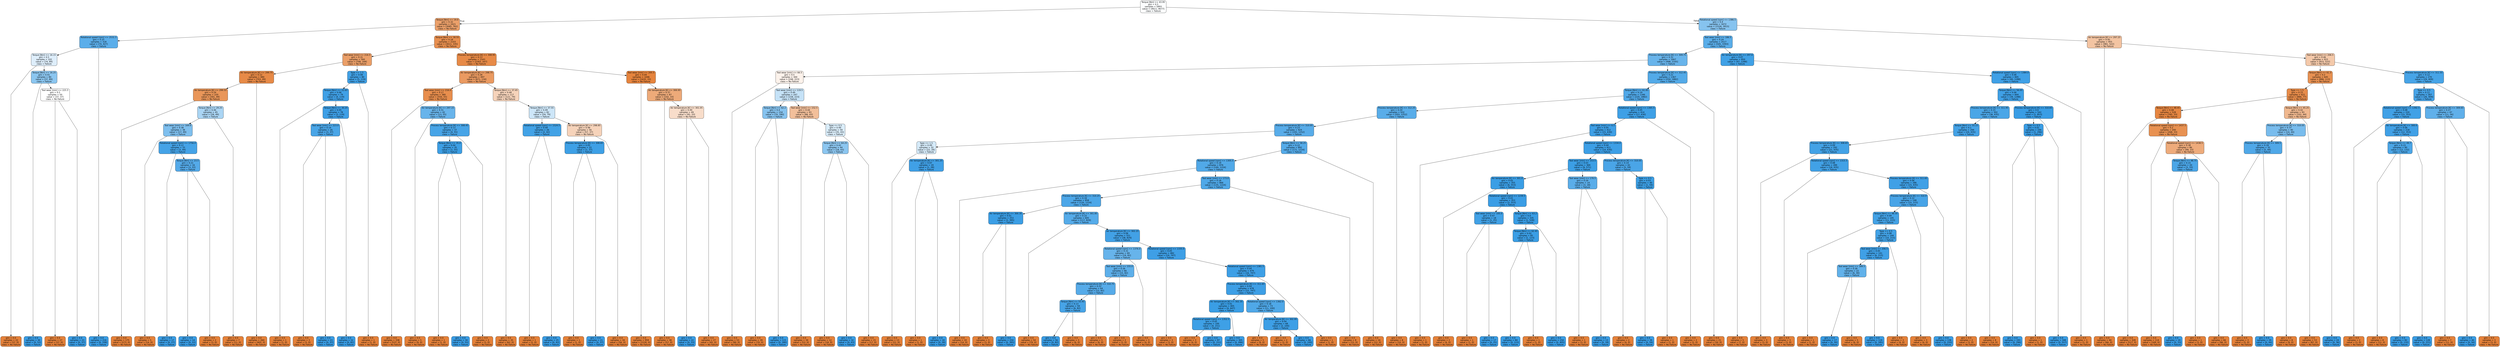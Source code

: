 digraph Tree {
node [shape=box, style="filled, rounded", color="black", fontname="helvetica"] ;
graph [ranksep=equally, splines=polyline] ;
edge [fontname="helvetica"] ;
0 [label="Torque [Nm] <= 43.95\ngini = 0.5\nsamples = 5893\nvalue = [4611, 4677]\nclass = Failure", fillcolor="#fcfeff"] ;
1 [label="Torque [Nm] <= 19.0\ngini = 0.32\nsamples = 2421\nvalue = [3085, 762]\nclass = No Failure", fillcolor="#eba06a"] ;
0 -> 1 [labeldistance=2.5, labelangle=45, headlabel="True"] ;
2 [label="Rotational speed [rpm] <= 2531.5\ngini = 0.25\nsamples = 318\nvalue = [74, 427]\nclass = Failure", fillcolor="#5baeea"] ;
1 -> 2 ;
3 [label="Torque [Nm] <= 16.15\ngini = 0.5\nsamples = 102\nvalue = [74, 89]\nclass = Failure", fillcolor="#deeefb"] ;
2 -> 3 ;
4 [label="gini = 0.0\nsamples = 22\nvalue = [37, 0]\nclass = No Failure", fillcolor="#e58139"] ;
3 -> 4 ;
5 [label="Torque [Nm] <= 16.25\ngini = 0.41\nsamples = 80\nvalue = [37, 89]\nclass = Failure", fillcolor="#8bc6f0"] ;
3 -> 5 ;
6 [label="gini = 0.0\nsamples = 30\nvalue = [0, 52]\nclass = Failure", fillcolor="#399de5"] ;
5 -> 6 ;
7 [label="Tool wear [min] <= 225.5\ngini = 0.5\nsamples = 50\nvalue = [37, 37]\nclass = No Failure", fillcolor="#ffffff"] ;
5 -> 7 ;
8 [label="gini = 0.0\nsamples = 27\nvalue = [37, 0]\nclass = No Failure", fillcolor="#e58139"] ;
7 -> 8 ;
9 [label="gini = 0.0\nsamples = 23\nvalue = [0, 37]\nclass = Failure", fillcolor="#399de5"] ;
7 -> 9 ;
10 [label="gini = 0.0\nsamples = 216\nvalue = [0, 338]\nclass = Failure", fillcolor="#399de5"] ;
2 -> 10 ;
11 [label="Torque [Nm] <= 30.55\ngini = 0.18\nsamples = 2103\nvalue = [3011, 335]\nclass = No Failure", fillcolor="#e88f4f"] ;
1 -> 11 ;
12 [label="Tool wear [min] <= 216.5\ngini = 0.31\nsamples = 560\nvalue = [708, 168]\nclass = No Failure", fillcolor="#eb9f68"] ;
11 -> 12 ;
13 [label="Air temperature [K] <= 299.75\ngini = 0.12\nsamples = 480\nvalue = [703, 49]\nclass = No Failure", fillcolor="#e78a47"] ;
12 -> 13 ;
14 [label="Air temperature [K] <= 299.55\ngini = 0.24\nsamples = 220\nvalue = [301, 49]\nclass = No Failure", fillcolor="#e99659"] ;
13 -> 14 ;
15 [label="gini = 0.0\nsamples = 175\nvalue = [273, 0]\nclass = No Failure", fillcolor="#e58139"] ;
14 -> 15 ;
16 [label="Torque [Nm] <= 29.25\ngini = 0.46\nsamples = 45\nvalue = [28, 49]\nclass = Failure", fillcolor="#aad5f4"] ;
14 -> 16 ;
17 [label="Tool wear [min] <= 169.0\ngini = 0.38\nsamples = 38\nvalue = [17, 49]\nclass = Failure", fillcolor="#7ebfee"] ;
16 -> 17 ;
18 [label="gini = 0.0\nsamples = 5\nvalue = [14, 0]\nclass = No Failure", fillcolor="#e58139"] ;
17 -> 18 ;
19 [label="Rotational speed [rpm] <= 1756.0\ngini = 0.11\nsamples = 33\nvalue = [3, 49]\nclass = Failure", fillcolor="#45a3e7"] ;
17 -> 19 ;
20 [label="gini = 0.0\nsamples = 17\nvalue = [0, 27]\nclass = Failure", fillcolor="#399de5"] ;
19 -> 20 ;
21 [label="Torque [Nm] <= 23.5\ngini = 0.21\nsamples = 16\nvalue = [3, 22]\nclass = Failure", fillcolor="#54aae9"] ;
19 -> 21 ;
22 [label="gini = 0.0\nsamples = 14\nvalue = [0, 22]\nclass = Failure", fillcolor="#399de5"] ;
21 -> 22 ;
23 [label="gini = 0.0\nsamples = 2\nvalue = [3, 0]\nclass = No Failure", fillcolor="#e58139"] ;
21 -> 23 ;
24 [label="gini = 0.0\nsamples = 7\nvalue = [11, 0]\nclass = No Failure", fillcolor="#e58139"] ;
16 -> 24 ;
25 [label="gini = 0.0\nsamples = 260\nvalue = [402, 0]\nclass = No Failure", fillcolor="#e58139"] ;
13 -> 25 ;
26 [label="Type <= 1.5\ngini = 0.08\nsamples = 80\nvalue = [5, 119]\nclass = Failure", fillcolor="#41a1e6"] ;
12 -> 26 ;
27 [label="Torque [Nm] <= 22.65\ngini = 0.06\nsamples = 79\nvalue = [4, 119]\nclass = Failure", fillcolor="#40a0e6"] ;
26 -> 27 ;
28 [label="gini = 0.0\nsamples = 1\nvalue = [1, 0]\nclass = No Failure", fillcolor="#e58139"] ;
27 -> 28 ;
29 [label="Torque [Nm] <= 30.25\ngini = 0.05\nsamples = 78\nvalue = [3, 119]\nclass = Failure", fillcolor="#3e9fe6"] ;
27 -> 29 ;
30 [label="Tool wear [min] <= 223.0\ngini = 0.14\nsamples = 26\nvalue = [3, 37]\nclass = Failure", fillcolor="#49a5e7"] ;
29 -> 30 ;
31 [label="gini = 0.0\nsamples = 3\nvalue = [3, 0]\nclass = No Failure", fillcolor="#e58139"] ;
30 -> 31 ;
32 [label="gini = 0.0\nsamples = 23\nvalue = [0, 37]\nclass = Failure", fillcolor="#399de5"] ;
30 -> 32 ;
33 [label="gini = 0.0\nsamples = 52\nvalue = [0, 82]\nclass = Failure", fillcolor="#399de5"] ;
29 -> 33 ;
34 [label="gini = 0.0\nsamples = 1\nvalue = [1, 0]\nclass = No Failure", fillcolor="#e58139"] ;
26 -> 34 ;
35 [label="Process temperature [K] <= 308.95\ngini = 0.13\nsamples = 1543\nvalue = [2303, 167]\nclass = No Failure", fillcolor="#e78a47"] ;
11 -> 35 ;
36 [label="Air temperature [K] <= 298.75\ngini = 0.28\nsamples = 497\nvalue = [671, 134]\nclass = No Failure", fillcolor="#ea9a61"] ;
35 -> 36 ;
37 [label="Tool wear [min] <= 216.0\ngini = 0.17\nsamples = 380\nvalue = [550, 55]\nclass = No Failure", fillcolor="#e88e4d"] ;
36 -> 37 ;
38 [label="gini = 0.0\nsamples = 338\nvalue = [537, 0]\nclass = No Failure", fillcolor="#e58139"] ;
37 -> 38 ;
39 [label="Air temperature [K] <= 297.15\ngini = 0.31\nsamples = 42\nvalue = [13, 55]\nclass = Failure", fillcolor="#68b4eb"] ;
37 -> 39 ;
40 [label="gini = 0.0\nsamples = 5\nvalue = [9, 0]\nclass = No Failure", fillcolor="#e58139"] ;
39 -> 40 ;
41 [label="Process temperature [K] <= 308.45\ngini = 0.13\nsamples = 37\nvalue = [4, 55]\nclass = Failure", fillcolor="#47a4e7"] ;
39 -> 41 ;
42 [label="Torque [Nm] <= 35.0\ngini = 0.04\nsamples = 35\nvalue = [1, 55]\nclass = Failure", fillcolor="#3d9fe5"] ;
41 -> 42 ;
43 [label="gini = 0.0\nsamples = 1\nvalue = [1, 0]\nclass = No Failure", fillcolor="#e58139"] ;
42 -> 43 ;
44 [label="gini = 0.0\nsamples = 34\nvalue = [0, 55]\nclass = Failure", fillcolor="#399de5"] ;
42 -> 44 ;
45 [label="gini = 0.0\nsamples = 2\nvalue = [3, 0]\nclass = No Failure", fillcolor="#e58139"] ;
41 -> 45 ;
46 [label="Torque [Nm] <= 37.45\ngini = 0.48\nsamples = 117\nvalue = [121, 79]\nclass = No Failure", fillcolor="#f6d3ba"] ;
36 -> 46 ;
47 [label="gini = 0.0\nsamples = 35\nvalue = [62, 0]\nclass = No Failure", fillcolor="#e58139"] ;
46 -> 47 ;
48 [label="Torque [Nm] <= 37.55\ngini = 0.49\nsamples = 82\nvalue = [59, 79]\nclass = Failure", fillcolor="#cde6f8"] ;
46 -> 48 ;
49 [label="Rotational speed [rpm] <= 1524.5\ngini = 0.09\nsamples = 26\nvalue = [2, 42]\nclass = Failure", fillcolor="#42a2e6"] ;
48 -> 49 ;
50 [label="gini = 0.0\nsamples = 1\nvalue = [2, 0]\nclass = No Failure", fillcolor="#e58139"] ;
49 -> 50 ;
51 [label="gini = 0.0\nsamples = 25\nvalue = [0, 42]\nclass = Failure", fillcolor="#399de5"] ;
49 -> 51 ;
52 [label="Air temperature [K] <= 298.85\ngini = 0.48\nsamples = 56\nvalue = [57, 37]\nclass = No Failure", fillcolor="#f6d3ba"] ;
48 -> 52 ;
53 [label="Process temperature [K] <= 308.65\ngini = 0.05\nsamples = 22\nvalue = [1, 37]\nclass = Failure", fillcolor="#3ea0e6"] ;
52 -> 53 ;
54 [label="gini = 0.0\nsamples = 1\nvalue = [1, 0]\nclass = No Failure", fillcolor="#e58139"] ;
53 -> 54 ;
55 [label="gini = 0.0\nsamples = 21\nvalue = [0, 37]\nclass = Failure", fillcolor="#399de5"] ;
53 -> 55 ;
56 [label="gini = 0.0\nsamples = 34\nvalue = [56, 0]\nclass = No Failure", fillcolor="#e58139"] ;
52 -> 56 ;
57 [label="Tool wear [min] <= 205.5\ngini = 0.04\nsamples = 1046\nvalue = [1632, 33]\nclass = No Failure", fillcolor="#e6843d"] ;
35 -> 57 ;
58 [label="gini = 0.0\nsamples = 959\nvalue = [1530, 0]\nclass = No Failure", fillcolor="#e58139"] ;
57 -> 58 ;
59 [label="Air temperature [K] <= 300.95\ngini = 0.37\nsamples = 87\nvalue = [102, 33]\nclass = No Failure", fillcolor="#edaa79"] ;
57 -> 59 ;
60 [label="gini = 0.0\nsamples = 38\nvalue = [57, 0]\nclass = No Failure", fillcolor="#e58139"] ;
59 -> 60 ;
61 [label="Air temperature [K] <= 301.05\ngini = 0.49\nsamples = 49\nvalue = [45, 33]\nclass = No Failure", fillcolor="#f8ddca"] ;
59 -> 61 ;
62 [label="gini = 0.0\nsamples = 22\nvalue = [0, 33]\nclass = Failure", fillcolor="#399de5"] ;
61 -> 62 ;
63 [label="gini = 0.0\nsamples = 27\nvalue = [45, 0]\nclass = No Failure", fillcolor="#e58139"] ;
61 -> 63 ;
64 [label="Rotational speed [rpm] <= 1386.5\ngini = 0.4\nsamples = 3472\nvalue = [1526, 3915]\nclass = Failure", fillcolor="#86c3ef"] ;
0 -> 64 [labeldistance=2.5, labelangle=-45, headlabel="False"] ;
65 [label="Tool wear [min] <= 186.5\ngini = 0.24\nsamples = 2517\nvalue = [545, 3393]\nclass = Failure", fillcolor="#59ade9"] ;
64 -> 65 ;
66 [label="Process temperature [K] <= 309.75\ngini = 0.31\nsamples = 1667\nvalue = [498, 2105]\nclass = Failure", fillcolor="#68b4eb"] ;
65 -> 66 ;
67 [label="Tool wear [min] <= 66.5\ngini = 0.5\nsamples = 300\nvalue = [248, 223]\nclass = No Failure", fillcolor="#fcf2eb"] ;
66 -> 67 ;
68 [label="gini = 0.0\nsamples = 53\nvalue = [90, 0]\nclass = No Failure", fillcolor="#e58139"] ;
67 -> 68 ;
69 [label="Tool wear [min] <= 119.5\ngini = 0.49\nsamples = 247\nvalue = [158, 223]\nclass = Failure", fillcolor="#c5e2f7"] ;
67 -> 69 ;
70 [label="Torque [Nm] <= 62.2\ngini = 0.4\nsamples = 154\nvalue = [70, 180]\nclass = Failure", fillcolor="#86c3ef"] ;
69 -> 70 ;
71 [label="gini = 0.0\nsamples = 39\nvalue = [70, 0]\nclass = No Failure", fillcolor="#e58139"] ;
70 -> 71 ;
72 [label="gini = 0.0\nsamples = 115\nvalue = [0, 180]\nclass = Failure", fillcolor="#399de5"] ;
70 -> 72 ;
73 [label="Tool wear [min] <= 152.5\ngini = 0.44\nsamples = 93\nvalue = [88, 43]\nclass = No Failure", fillcolor="#f2bf9a"] ;
69 -> 73 ;
74 [label="gini = 0.0\nsamples = 34\nvalue = [53, 0]\nclass = No Failure", fillcolor="#e58139"] ;
73 -> 74 ;
75 [label="Type <= 0.5\ngini = 0.49\nsamples = 59\nvalue = [35, 43]\nclass = Failure", fillcolor="#daedfa"] ;
73 -> 75 ;
76 [label="Torque [Nm] <= 64.25\ngini = 0.42\nsamples = 44\nvalue = [18, 43]\nclass = Failure", fillcolor="#8cc6f0"] ;
75 -> 76 ;
77 [label="gini = 0.0\nsamples = 12\nvalue = [18, 0]\nclass = No Failure", fillcolor="#e58139"] ;
76 -> 77 ;
78 [label="gini = 0.0\nsamples = 32\nvalue = [0, 43]\nclass = Failure", fillcolor="#399de5"] ;
76 -> 78 ;
79 [label="gini = 0.0\nsamples = 15\nvalue = [17, 0]\nclass = No Failure", fillcolor="#e58139"] ;
75 -> 79 ;
80 [label="Process temperature [K] <= 312.45\ngini = 0.21\nsamples = 1367\nvalue = [250, 1882]\nclass = Failure", fillcolor="#53aae8"] ;
66 -> 80 ;
81 [label="Torque [Nm] <= 61.85\ngini = 0.19\nsamples = 1346\nvalue = [220, 1882]\nclass = Failure", fillcolor="#50a8e8"] ;
80 -> 81 ;
82 [label="Process temperature [K] <= 312.25\ngini = 0.24\nsamples = 932\nvalue = [203, 1252]\nclass = Failure", fillcolor="#59ade9"] ;
81 -> 82 ;
83 [label="Process temperature [K] <= 310.05\ngini = 0.23\nsamples = 924\nvalue = [193, 1252]\nclass = Failure", fillcolor="#58ace9"] ;
82 -> 83 ;
84 [label="Type <= 1.5\ngini = 0.49\nsamples = 32\nvalue = [22, 28]\nclass = Failure", fillcolor="#d5eaf9"] ;
83 -> 84 ;
85 [label="gini = 0.0\nsamples = 13\nvalue = [21, 0]\nclass = No Failure", fillcolor="#e58139"] ;
84 -> 85 ;
86 [label="Air temperature [K] <= 301.25\ngini = 0.07\nsamples = 19\nvalue = [1, 28]\nclass = Failure", fillcolor="#40a0e6"] ;
84 -> 86 ;
87 [label="gini = 0.0\nsamples = 1\nvalue = [1, 0]\nclass = No Failure", fillcolor="#e58139"] ;
86 -> 87 ;
88 [label="gini = 0.0\nsamples = 18\nvalue = [0, 28]\nclass = Failure", fillcolor="#399de5"] ;
86 -> 88 ;
89 [label="Torque [Nm] <= 58.25\ngini = 0.22\nsamples = 892\nvalue = [171, 1224]\nclass = Failure", fillcolor="#55abe9"] ;
83 -> 89 ;
90 [label="Rotational speed [rpm] <= 1305.5\ngini = 0.19\nsamples = 876\nvalue = [149, 1224]\nclass = Failure", fillcolor="#51a9e8"] ;
89 -> 90 ;
91 [label="gini = 0.0\nsamples = 10\nvalue = [14, 0]\nclass = No Failure", fillcolor="#e58139"] ;
90 -> 91 ;
92 [label="Tool wear [min] <= 173.0\ngini = 0.18\nsamples = 866\nvalue = [135, 1224]\nclass = Failure", fillcolor="#4fa8e8"] ;
90 -> 92 ;
93 [label="Process temperature [K] <= 310.25\ngini = 0.16\nsamples = 858\nvalue = [120, 1224]\nclass = Failure", fillcolor="#4ca7e8"] ;
92 -> 93 ;
94 [label="Air temperature [K] <= 300.35\ngini = 0.01\nsamples = 253\nvalue = [3, 395]\nclass = Failure", fillcolor="#3b9ee5"] ;
93 -> 94 ;
95 [label="gini = 0.0\nsamples = 3\nvalue = [3, 0]\nclass = No Failure", fillcolor="#e58139"] ;
94 -> 95 ;
96 [label="gini = 0.0\nsamples = 250\nvalue = [0, 395]\nclass = Failure", fillcolor="#399de5"] ;
94 -> 96 ;
97 [label="Air temperature [K] <= 301.85\ngini = 0.22\nsamples = 605\nvalue = [117, 829]\nclass = Failure", fillcolor="#55abe9"] ;
93 -> 97 ;
98 [label="gini = 0.0\nsamples = 54\nvalue = [79, 0]\nclass = No Failure", fillcolor="#e58139"] ;
97 -> 98 ;
99 [label="Air temperature [K] <= 302.25\ngini = 0.08\nsamples = 551\nvalue = [38, 829]\nclass = Failure", fillcolor="#42a1e6"] ;
97 -> 99 ;
100 [label="Rotational speed [rpm] <= 1376.0\ngini = 0.31\nsamples = 69\nvalue = [19, 82]\nclass = Failure", fillcolor="#67b4eb"] ;
99 -> 100 ;
101 [label="Tool wear [min] <= 155.0\ngini = 0.26\nsamples = 66\nvalue = [15, 82]\nclass = Failure", fillcolor="#5dafea"] ;
100 -> 101 ;
102 [label="Process temperature [K] <= 310.75\ngini = 0.22\nsamples = 64\nvalue = [12, 82]\nclass = Failure", fillcolor="#56abe9"] ;
101 -> 102 ;
103 [label="Torque [Nm] <= 55.45\ngini = 0.13\nsamples = 59\nvalue = [6, 82]\nclass = Failure", fillcolor="#47a4e7"] ;
102 -> 103 ;
104 [label="gini = 0.0\nsamples = 56\nvalue = [0, 82]\nclass = Failure", fillcolor="#399de5"] ;
103 -> 104 ;
105 [label="gini = 0.0\nsamples = 3\nvalue = [6, 0]\nclass = No Failure", fillcolor="#e58139"] ;
103 -> 105 ;
106 [label="gini = 0.0\nsamples = 5\nvalue = [6, 0]\nclass = No Failure", fillcolor="#e58139"] ;
102 -> 106 ;
107 [label="gini = 0.0\nsamples = 2\nvalue = [3, 0]\nclass = No Failure", fillcolor="#e58139"] ;
101 -> 107 ;
108 [label="gini = 0.0\nsamples = 3\nvalue = [4, 0]\nclass = No Failure", fillcolor="#e58139"] ;
100 -> 108 ;
109 [label="Rotational speed [rpm] <= 1335.0\ngini = 0.05\nsamples = 482\nvalue = [19, 747]\nclass = Failure", fillcolor="#3e9fe6"] ;
99 -> 109 ;
110 [label="gini = 0.0\nsamples = 3\nvalue = [3, 0]\nclass = No Failure", fillcolor="#e58139"] ;
109 -> 110 ;
111 [label="Rotational speed [rpm] <= 1381.5\ngini = 0.04\nsamples = 479\nvalue = [16, 747]\nclass = Failure", fillcolor="#3d9fe6"] ;
109 -> 111 ;
112 [label="Process temperature [K] <= 311.65\ngini = 0.04\nsamples = 478\nvalue = [15, 747]\nclass = Failure", fillcolor="#3d9fe6"] ;
111 -> 112 ;
113 [label="Air temperature [K] <= 302.35\ngini = 0.01\nsamples = 405\nvalue = [4, 647]\nclass = Failure", fillcolor="#3a9ee5"] ;
112 -> 113 ;
114 [label="Rotational speed [rpm] <= 1352.5\ngini = 0.05\nsamples = 100\nvalue = [4, 151]\nclass = Failure", fillcolor="#3ea0e6"] ;
113 -> 114 ;
115 [label="gini = 0.0\nsamples = 3\nvalue = [4, 0]\nclass = No Failure", fillcolor="#e58139"] ;
114 -> 115 ;
116 [label="gini = 0.0\nsamples = 97\nvalue = [0, 151]\nclass = Failure", fillcolor="#399de5"] ;
114 -> 116 ;
117 [label="gini = 0.0\nsamples = 305\nvalue = [0, 496]\nclass = Failure", fillcolor="#399de5"] ;
113 -> 117 ;
118 [label="Rotational speed [rpm] <= 1362.0\ngini = 0.18\nsamples = 73\nvalue = [11, 100]\nclass = Failure", fillcolor="#4fa8e8"] ;
112 -> 118 ;
119 [label="gini = 0.0\nsamples = 5\nvalue = [9, 0]\nclass = No Failure", fillcolor="#e58139"] ;
118 -> 119 ;
120 [label="Air temperature [K] <= 302.95\ngini = 0.04\nsamples = 68\nvalue = [2, 100]\nclass = Failure", fillcolor="#3d9fe6"] ;
118 -> 120 ;
121 [label="gini = 0.0\nsamples = 2\nvalue = [2, 0]\nclass = No Failure", fillcolor="#e58139"] ;
120 -> 121 ;
122 [label="gini = 0.0\nsamples = 66\nvalue = [0, 100]\nclass = Failure", fillcolor="#399de5"] ;
120 -> 122 ;
123 [label="gini = 0.0\nsamples = 1\nvalue = [1, 0]\nclass = No Failure", fillcolor="#e58139"] ;
111 -> 123 ;
124 [label="gini = 0.0\nsamples = 8\nvalue = [15, 0]\nclass = No Failure", fillcolor="#e58139"] ;
92 -> 124 ;
125 [label="gini = 0.0\nsamples = 16\nvalue = [22, 0]\nclass = No Failure", fillcolor="#e58139"] ;
89 -> 125 ;
126 [label="gini = 0.0\nsamples = 8\nvalue = [10, 0]\nclass = No Failure", fillcolor="#e58139"] ;
82 -> 126 ;
127 [label="Rotational speed [rpm] <= 1365.5\ngini = 0.05\nsamples = 414\nvalue = [17, 630]\nclass = Failure", fillcolor="#3ea0e6"] ;
81 -> 127 ;
128 [label="Tool wear [min] <= 6.5\ngini = 0.05\nsamples = 412\nvalue = [15, 630]\nclass = Failure", fillcolor="#3e9fe6"] ;
127 -> 128 ;
129 [label="gini = 0.0\nsamples = 1\nvalue = [1, 0]\nclass = No Failure", fillcolor="#e58139"] ;
128 -> 129 ;
130 [label="Rotational speed [rpm] <= 1334.0\ngini = 0.04\nsamples = 411\nvalue = [14, 630]\nclass = Failure", fillcolor="#3d9fe6"] ;
128 -> 130 ;
131 [label="Tool wear [min] <= 153.5\ngini = 0.03\nsamples = 369\nvalue = [9, 571]\nclass = Failure", fillcolor="#3c9fe5"] ;
130 -> 131 ;
132 [label="Air temperature [K] <= 301.0\ngini = 0.02\nsamples = 355\nvalue = [6, 553]\nclass = Failure", fillcolor="#3b9ee5"] ;
131 -> 132 ;
133 [label="gini = 0.0\nsamples = 2\nvalue = [4, 0]\nclass = No Failure", fillcolor="#e58139"] ;
132 -> 133 ;
134 [label="Rotational speed [rpm] <= 1239.5\ngini = 0.01\nsamples = 353\nvalue = [2, 553]\nclass = Failure", fillcolor="#3a9de5"] ;
132 -> 134 ;
135 [label="Tool wear [min] <= 105.0\ngini = 0.07\nsamples = 18\nvalue = [1, 25]\nclass = Failure", fillcolor="#41a1e6"] ;
134 -> 135 ;
136 [label="gini = 0.0\nsamples = 1\nvalue = [1, 0]\nclass = No Failure", fillcolor="#e58139"] ;
135 -> 136 ;
137 [label="gini = 0.0\nsamples = 17\nvalue = [0, 25]\nclass = Failure", fillcolor="#399de5"] ;
135 -> 137 ;
138 [label="Torque [Nm] <= 63.2\ngini = 0.0\nsamples = 335\nvalue = [1, 528]\nclass = Failure", fillcolor="#399de5"] ;
134 -> 138 ;
139 [label="Torque [Nm] <= 62.45\ngini = 0.02\nsamples = 85\nvalue = [1, 123]\nclass = Failure", fillcolor="#3b9ee5"] ;
138 -> 139 ;
140 [label="gini = 0.0\nsamples = 84\nvalue = [0, 123]\nclass = Failure", fillcolor="#399de5"] ;
139 -> 140 ;
141 [label="gini = 0.0\nsamples = 1\nvalue = [1, 0]\nclass = No Failure", fillcolor="#e58139"] ;
139 -> 141 ;
142 [label="gini = 0.0\nsamples = 250\nvalue = [0, 405]\nclass = Failure", fillcolor="#399de5"] ;
138 -> 142 ;
143 [label="Tool wear [min] <= 170.5\ngini = 0.24\nsamples = 14\nvalue = [3, 18]\nclass = Failure", fillcolor="#5aade9"] ;
131 -> 143 ;
144 [label="gini = 0.0\nsamples = 1\nvalue = [3, 0]\nclass = No Failure", fillcolor="#e58139"] ;
143 -> 144 ;
145 [label="gini = 0.0\nsamples = 13\nvalue = [0, 18]\nclass = Failure", fillcolor="#399de5"] ;
143 -> 145 ;
146 [label="Process temperature [K] <= 310.05\ngini = 0.14\nsamples = 42\nvalue = [5, 59]\nclass = Failure", fillcolor="#4aa5e7"] ;
130 -> 146 ;
147 [label="gini = 0.0\nsamples = 2\nvalue = [4, 0]\nclass = No Failure", fillcolor="#e58139"] ;
146 -> 147 ;
148 [label="Type <= 0.5\ngini = 0.03\nsamples = 40\nvalue = [1, 59]\nclass = Failure", fillcolor="#3c9fe5"] ;
146 -> 148 ;
149 [label="gini = 0.0\nsamples = 39\nvalue = [0, 59]\nclass = Failure", fillcolor="#399de5"] ;
148 -> 149 ;
150 [label="gini = 0.0\nsamples = 1\nvalue = [1, 0]\nclass = No Failure", fillcolor="#e58139"] ;
148 -> 150 ;
151 [label="gini = 0.0\nsamples = 2\nvalue = [2, 0]\nclass = No Failure", fillcolor="#e58139"] ;
127 -> 151 ;
152 [label="gini = 0.0\nsamples = 21\nvalue = [30, 0]\nclass = No Failure", fillcolor="#e58139"] ;
80 -> 152 ;
153 [label="Air temperature [K] <= 297.6\ngini = 0.07\nsamples = 850\nvalue = [47, 1288]\nclass = Failure", fillcolor="#40a1e6"] ;
65 -> 153 ;
154 [label="gini = 0.0\nsamples = 5\nvalue = [7, 0]\nclass = No Failure", fillcolor="#e58139"] ;
153 -> 154 ;
155 [label="Rotational speed [rpm] <= 1384.0\ngini = 0.06\nsamples = 845\nvalue = [40, 1288]\nclass = Failure", fillcolor="#3fa0e6"] ;
153 -> 155 ;
156 [label="Torque [Nm] <= 56.05\ngini = 0.06\nsamples = 844\nvalue = [39, 1288]\nclass = Failure", fillcolor="#3fa0e6"] ;
155 -> 156 ;
157 [label="Process temperature [K] <= 311.95\ngini = 0.15\nsamples = 302\nvalue = [38, 435]\nclass = Failure", fillcolor="#4aa6e7"] ;
156 -> 157 ;
158 [label="Torque [Nm] <= 55.15\ngini = 0.1\nsamples = 294\nvalue = [24, 435]\nclass = Failure", fillcolor="#44a2e6"] ;
157 -> 158 ;
159 [label="Process temperature [K] <= 308.65\ngini = 0.09\nsamples = 292\nvalue = [21, 435]\nclass = Failure", fillcolor="#43a2e6"] ;
158 -> 159 ;
160 [label="gini = 0.0\nsamples = 3\nvalue = [3, 0]\nclass = No Failure", fillcolor="#e58139"] ;
159 -> 160 ;
161 [label="Rotational speed [rpm] <= 1315.5\ngini = 0.08\nsamples = 289\nvalue = [18, 435]\nclass = Failure", fillcolor="#41a1e6"] ;
159 -> 161 ;
162 [label="gini = 0.0\nsamples = 3\nvalue = [3, 0]\nclass = No Failure", fillcolor="#e58139"] ;
161 -> 162 ;
163 [label="Process temperature [K] <= 311.65\ngini = 0.06\nsamples = 286\nvalue = [15, 435]\nclass = Failure", fillcolor="#40a0e6"] ;
161 -> 163 ;
164 [label="Process temperature [K] <= 310.9\ngini = 0.12\nsamples = 148\nvalue = [15, 215]\nclass = Failure", fillcolor="#47a4e7"] ;
163 -> 164 ;
165 [label="Torque [Nm] <= 48.35\ngini = 0.09\nsamples = 145\nvalue = [11, 215]\nclass = Failure", fillcolor="#43a2e6"] ;
164 -> 165 ;
166 [label="gini = 0.0\nsamples = 1\nvalue = [1, 0]\nclass = No Failure", fillcolor="#e58139"] ;
165 -> 166 ;
167 [label="Type <= 0.5\ngini = 0.08\nsamples = 144\nvalue = [10, 215]\nclass = Failure", fillcolor="#42a2e6"] ;
165 -> 167 ;
168 [label="Tool wear [min] <= 206.5\ngini = 0.05\nsamples = 141\nvalue = [6, 215]\nclass = Failure", fillcolor="#3fa0e6"] ;
167 -> 168 ;
169 [label="Tool wear [min] <= 189.5\ngini = 0.28\nsamples = 22\nvalue = [6, 30]\nclass = Failure", fillcolor="#61b1ea"] ;
168 -> 169 ;
170 [label="gini = 0.0\nsamples = 17\nvalue = [0, 30]\nclass = Failure", fillcolor="#399de5"] ;
169 -> 170 ;
171 [label="gini = 0.0\nsamples = 5\nvalue = [6, 0]\nclass = No Failure", fillcolor="#e58139"] ;
169 -> 171 ;
172 [label="gini = 0.0\nsamples = 119\nvalue = [0, 185]\nclass = Failure", fillcolor="#399de5"] ;
168 -> 172 ;
173 [label="gini = 0.0\nsamples = 3\nvalue = [4, 0]\nclass = No Failure", fillcolor="#e58139"] ;
167 -> 173 ;
174 [label="gini = 0.0\nsamples = 3\nvalue = [4, 0]\nclass = No Failure", fillcolor="#e58139"] ;
164 -> 174 ;
175 [label="gini = 0.0\nsamples = 138\nvalue = [0, 220]\nclass = Failure", fillcolor="#399de5"] ;
163 -> 175 ;
176 [label="gini = 0.0\nsamples = 2\nvalue = [3, 0]\nclass = No Failure", fillcolor="#e58139"] ;
158 -> 176 ;
177 [label="gini = 0.0\nsamples = 8\nvalue = [14, 0]\nclass = No Failure", fillcolor="#e58139"] ;
157 -> 177 ;
178 [label="Process temperature [K] <= 310.65\ngini = 0.0\nsamples = 542\nvalue = [1, 853]\nclass = Failure", fillcolor="#399de5"] ;
156 -> 178 ;
179 [label="Type <= 0.5\ngini = 0.01\nsamples = 194\nvalue = [1, 296]\nclass = Failure", fillcolor="#3a9de5"] ;
178 -> 179 ;
180 [label="gini = 0.0\nsamples = 193\nvalue = [0, 296]\nclass = Failure", fillcolor="#399de5"] ;
179 -> 180 ;
181 [label="gini = 0.0\nsamples = 1\nvalue = [1, 0]\nclass = No Failure", fillcolor="#e58139"] ;
179 -> 181 ;
182 [label="gini = 0.0\nsamples = 348\nvalue = [0, 557]\nclass = Failure", fillcolor="#399de5"] ;
178 -> 182 ;
183 [label="gini = 0.0\nsamples = 1\nvalue = [1, 0]\nclass = No Failure", fillcolor="#e58139"] ;
155 -> 183 ;
184 [label="Air temperature [K] <= 297.25\ngini = 0.45\nsamples = 955\nvalue = [981, 522]\nclass = No Failure", fillcolor="#f3c4a2"] ;
64 -> 184 ;
185 [label="gini = 0.0\nsamples = 40\nvalue = [66, 0]\nclass = No Failure", fillcolor="#e58139"] ;
184 -> 185 ;
186 [label="Tool wear [min] <= 206.5\ngini = 0.46\nsamples = 915\nvalue = [915, 522]\nclass = No Failure", fillcolor="#f4c9aa"] ;
184 -> 186 ;
187 [label="Torque [Nm] <= 61.3\ngini = 0.2\nsamples = 645\nvalue = [886, 113]\nclass = No Failure", fillcolor="#e89152"] ;
186 -> 187 ;
188 [label="Type <= 1.5\ngini = 0.15\nsamples = 621\nvalue = [886, 77]\nclass = No Failure", fillcolor="#e78c4a"] ;
187 -> 188 ;
189 [label="Torque [Nm] <= 48.45\ngini = 0.08\nsamples = 528\nvalue = [785, 33]\nclass = No Failure", fillcolor="#e68641"] ;
188 -> 189 ;
190 [label="gini = 0.0\nsamples = 328\nvalue = [517, 0]\nclass = No Failure", fillcolor="#e58139"] ;
189 -> 190 ;
191 [label="Rotational speed [rpm] <= 1437.5\ngini = 0.2\nsamples = 200\nvalue = [268, 33]\nclass = No Failure", fillcolor="#e89151"] ;
189 -> 191 ;
192 [label="gini = 0.0\nsamples = 114\nvalue = [169, 0]\nclass = No Failure", fillcolor="#e58139"] ;
191 -> 192 ;
193 [label="Rotational speed [rpm] <= 1438.5\ngini = 0.38\nsamples = 86\nvalue = [99, 33]\nclass = No Failure", fillcolor="#eeab7b"] ;
191 -> 193 ;
194 [label="Torque [Nm] <= 48.75\ngini = 0.15\nsamples = 20\nvalue = [3, 33]\nclass = Failure", fillcolor="#4ba6e7"] ;
193 -> 194 ;
195 [label="gini = 0.0\nsamples = 19\nvalue = [0, 33]\nclass = Failure", fillcolor="#399de5"] ;
194 -> 195 ;
196 [label="gini = 0.0\nsamples = 1\nvalue = [3, 0]\nclass = No Failure", fillcolor="#e58139"] ;
194 -> 196 ;
197 [label="gini = 0.0\nsamples = 66\nvalue = [96, 0]\nclass = No Failure", fillcolor="#e58139"] ;
193 -> 197 ;
198 [label="Torque [Nm] <= 45.25\ngini = 0.42\nsamples = 93\nvalue = [101, 44]\nclass = No Failure", fillcolor="#f0b88f"] ;
188 -> 198 ;
199 [label="Process temperature [K] <= 310.05\ngini = 0.37\nsamples = 40\nvalue = [14, 44]\nclass = Failure", fillcolor="#78bced"] ;
198 -> 199 ;
200 [label="Process temperature [K] <= 309.5\ngini = 0.18\nsamples = 32\nvalue = [5, 44]\nclass = Failure", fillcolor="#50a8e8"] ;
199 -> 200 ;
201 [label="gini = 0.0\nsamples = 3\nvalue = [5, 0]\nclass = No Failure", fillcolor="#e58139"] ;
200 -> 201 ;
202 [label="gini = 0.0\nsamples = 29\nvalue = [0, 44]\nclass = Failure", fillcolor="#399de5"] ;
200 -> 202 ;
203 [label="gini = 0.0\nsamples = 8\nvalue = [9, 0]\nclass = No Failure", fillcolor="#e58139"] ;
199 -> 203 ;
204 [label="gini = 0.0\nsamples = 53\nvalue = [87, 0]\nclass = No Failure", fillcolor="#e58139"] ;
198 -> 204 ;
205 [label="gini = 0.0\nsamples = 24\nvalue = [0, 36]\nclass = Failure", fillcolor="#399de5"] ;
187 -> 205 ;
206 [label="Process temperature [K] <= 311.55\ngini = 0.12\nsamples = 270\nvalue = [29, 409]\nclass = Failure", fillcolor="#47a4e7"] ;
186 -> 206 ;
207 [label="Type <= 0.5\ngini = 0.11\nsamples = 267\nvalue = [26, 409]\nclass = Failure", fillcolor="#46a3e7"] ;
206 -> 207 ;
208 [label="Rotational speed [rpm] <= 1392.5\ngini = 0.08\nsamples = 220\nvalue = [15, 353]\nclass = Failure", fillcolor="#41a1e6"] ;
207 -> 208 ;
209 [label="gini = 0.0\nsamples = 2\nvalue = [3, 0]\nclass = No Failure", fillcolor="#e58139"] ;
208 -> 209 ;
210 [label="Air temperature [K] <= 300.6\ngini = 0.06\nsamples = 218\nvalue = [12, 353]\nclass = Failure", fillcolor="#40a0e6"] ;
208 -> 210 ;
211 [label="Torque [Nm] <= 49.7\ngini = 0.15\nsamples = 90\nvalue = [12, 132]\nclass = Failure", fillcolor="#4ba6e7"] ;
210 -> 211 ;
212 [label="gini = 0.0\nsamples = 8\nvalue = [12, 0]\nclass = No Failure", fillcolor="#e58139"] ;
211 -> 212 ;
213 [label="gini = 0.0\nsamples = 82\nvalue = [0, 132]\nclass = Failure", fillcolor="#399de5"] ;
211 -> 213 ;
214 [label="gini = 0.0\nsamples = 128\nvalue = [0, 221]\nclass = Failure", fillcolor="#399de5"] ;
210 -> 214 ;
215 [label="Process temperature [K] <= 309.65\ngini = 0.27\nsamples = 47\nvalue = [11, 56]\nclass = Failure", fillcolor="#60b0ea"] ;
207 -> 215 ;
216 [label="gini = 0.0\nsamples = 7\nvalue = [11, 0]\nclass = No Failure", fillcolor="#e58139"] ;
215 -> 216 ;
217 [label="gini = 0.0\nsamples = 40\nvalue = [0, 56]\nclass = Failure", fillcolor="#399de5"] ;
215 -> 217 ;
218 [label="gini = 0.0\nsamples = 3\nvalue = [3, 0]\nclass = No Failure", fillcolor="#e58139"] ;
206 -> 218 ;
{rank=same ; 0} ;
{rank=same ; 1; 64} ;
{rank=same ; 92; 132; 143; 148; 163} ;
{rank=same ; 93; 134; 164} ;
{rank=same ; 94; 97; 135; 138; 165} ;
{rank=same ; 99; 139; 167} ;
{rank=same ; 100; 109; 168} ;
{rank=same ; 101; 111; 169} ;
{rank=same ; 102; 112} ;
{rank=same ; 103; 113; 118} ;
{rank=same ; 114; 120} ;
{rank=same ; 2; 11; 65; 184} ;
{rank=same ; 3; 12; 35; 66; 153; 186} ;
{rank=same ; 5; 13; 26; 36; 57; 67; 80; 155; 187; 206} ;
{rank=same ; 7; 14; 27; 37; 46; 59; 69; 81; 156; 188; 207} ;
{rank=same ; 16; 29; 39; 48; 61; 70; 73; 82; 127; 157; 178; 189; 198; 208; 215} ;
{rank=same ; 17; 30; 41; 49; 52; 75; 83; 128; 158; 179; 191; 199; 210} ;
{rank=same ; 19; 42; 53; 76; 84; 89; 130; 159; 193; 200; 211} ;
{rank=same ; 21; 86; 90; 131; 146; 161; 194} ;
{rank=same ; 4; 6; 8; 9; 10; 15; 18; 20; 22; 23; 24; 25; 28; 31; 32; 33; 34; 38; 40; 43; 44; 45; 47; 50; 51; 54; 55; 56; 58; 60; 62; 63; 68; 71; 72; 74; 77; 78; 79; 85; 87; 88; 91; 95; 96; 98; 104; 105; 106; 107; 108; 110; 115; 116; 117; 119; 121; 122; 123; 124; 125; 126; 129; 133; 136; 137; 140; 141; 142; 144; 145; 147; 149; 150; 151; 152; 154; 160; 162; 166; 170; 171; 172; 173; 174; 175; 176; 177; 180; 181; 182; 183; 185; 190; 192; 195; 196; 197; 201; 202; 203; 204; 205; 209; 212; 213; 214; 216; 217; 218} ;
}